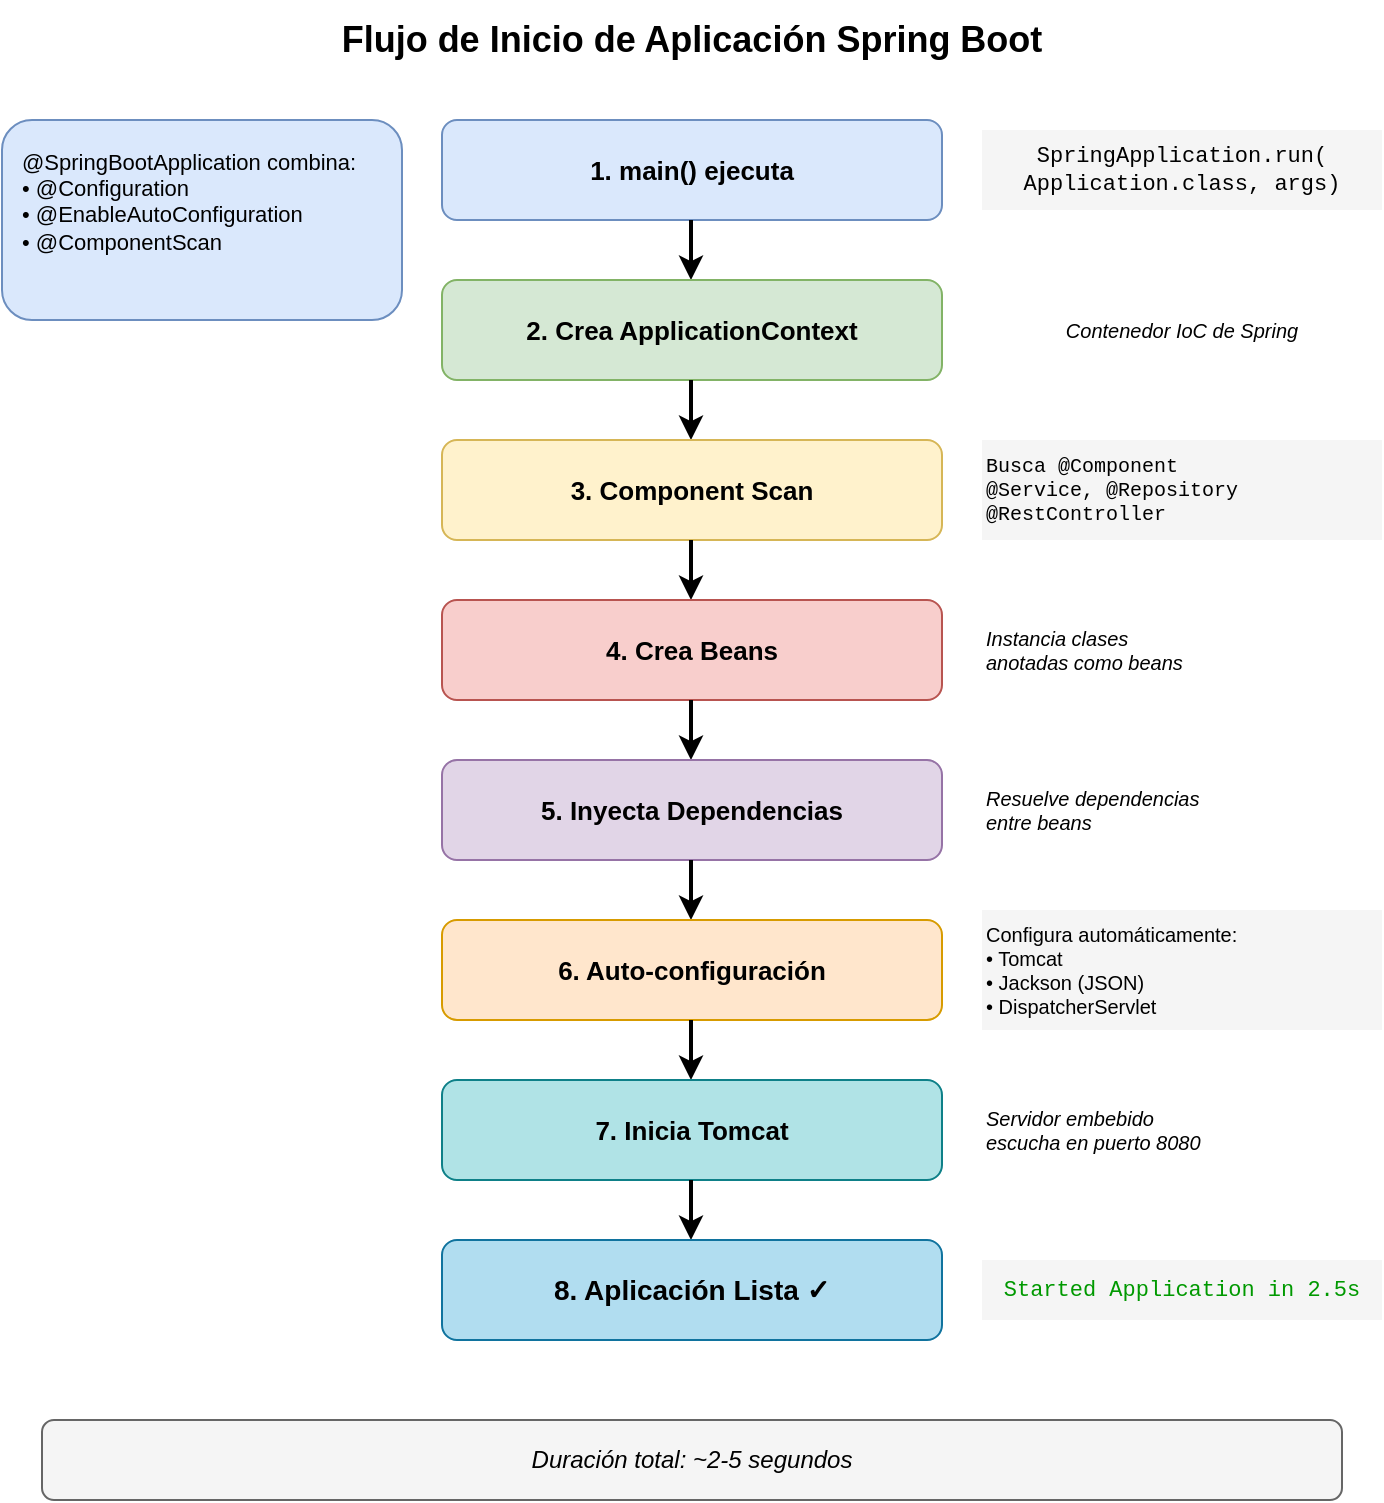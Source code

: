 <mxfile version="24.0.0">
  <diagram name="Spring Boot Startup" id="springboot-startup">
    <mxGraphModel dx="1422" dy="794" grid="1" gridSize="10" guides="1" tooltips="1" connect="1" arrows="1" fold="1" page="1" pageScale="1" pageWidth="850" pageHeight="1100" math="0" shadow="0">
      <root>
        <mxCell id="0" />
        <mxCell id="1" parent="0" />

        <!-- Título -->
        <mxCell id="titulo" value="Flujo de Inicio de Aplicación Spring Boot" style="text;html=1;strokeColor=none;fillColor=none;align=center;verticalAlign=middle;whiteSpace=wrap;fontSize=18;fontStyle=1" vertex="1" parent="1">
          <mxGeometry x="175" y="40" width="500" height="40" as="geometry" />
        </mxCell>

        <!-- Step 1 -->
        <mxCell id="step1-box" value="1. main() ejecuta" style="rounded=1;whiteSpace=wrap;html=1;fillColor=#dae8fc;strokeColor=#6c8ebf;fontSize=13;fontStyle=1" vertex="1" parent="1">
          <mxGeometry x="300" y="100" width="250" height="50" as="geometry" />
        </mxCell>
        <mxCell id="step1-code" value="SpringApplication.run(&#xa;  Application.class, args)" style="text;html=1;strokeColor=none;fillColor=#f5f5f5;align=center;verticalAlign=middle;whiteSpace=wrap;fontSize=11;fontFamily=Courier New;" vertex="1" parent="1">
          <mxGeometry x="570" y="105" width="200" height="40" as="geometry" />
        </mxCell>

        <!-- Arrow -->
        <mxCell id="arrow1" value="" style="endArrow=classic;html=1;strokeWidth=2" edge="1" parent="1">
          <mxGeometry width="50" height="50" relative="1" as="geometry">
            <mxPoint x="424.5" y="150" as="sourcePoint" />
            <mxPoint x="424.5" y="180" as="targetPoint" />
          </mxGeometry>
        </mxCell>

        <!-- Step 2 -->
        <mxCell id="step2-box" value="2. Crea ApplicationContext" style="rounded=1;whiteSpace=wrap;html=1;fillColor=#d5e8d4;strokeColor=#82b366;fontSize=13;fontStyle=1" vertex="1" parent="1">
          <mxGeometry x="300" y="180" width="250" height="50" as="geometry" />
        </mxCell>
        <mxCell id="step2-desc" value="Contenedor IoC de Spring" style="text;html=1;strokeColor=none;fillColor=none;align=center;verticalAlign=middle;whiteSpace=wrap;fontSize=10;fontStyle=2" vertex="1" parent="1">
          <mxGeometry x="570" y="190" width="200" height="30" as="geometry" />
        </mxCell>

        <!-- Arrow -->
        <mxCell id="arrow2" value="" style="endArrow=classic;html=1;strokeWidth=2" edge="1" parent="1">
          <mxGeometry width="50" height="50" relative="1" as="geometry">
            <mxPoint x="424.5" y="230" as="sourcePoint" />
            <mxPoint x="424.5" y="260" as="targetPoint" />
          </mxGeometry>
        </mxCell>

        <!-- Step 3 -->
        <mxCell id="step3-box" value="3. Component Scan" style="rounded=1;whiteSpace=wrap;html=1;fillColor=#fff2cc;strokeColor=#d6b656;fontSize=13;fontStyle=1" vertex="1" parent="1">
          <mxGeometry x="300" y="260" width="250" height="50" as="geometry" />
        </mxCell>
        <mxCell id="step3-desc" value="Busca @Component&#xa;@Service, @Repository&#xa;@RestController" style="text;html=1;strokeColor=none;fillColor=#f5f5f5;align=left;verticalAlign=middle;whiteSpace=wrap;fontSize=10;fontFamily=Courier New;" vertex="1" parent="1">
          <mxGeometry x="570" y="260" width="200" height="50" as="geometry" />
        </mxCell>

        <!-- Arrow -->
        <mxCell id="arrow3" value="" style="endArrow=classic;html=1;strokeWidth=2" edge="1" parent="1">
          <mxGeometry width="50" height="50" relative="1" as="geometry">
            <mxPoint x="424.5" y="310" as="sourcePoint" />
            <mxPoint x="424.5" y="340" as="targetPoint" />
          </mxGeometry>
        </mxCell>

        <!-- Step 4 -->
        <mxCell id="step4-box" value="4. Crea Beans" style="rounded=1;whiteSpace=wrap;html=1;fillColor=#f8cecc;strokeColor=#b85450;fontSize=13;fontStyle=1" vertex="1" parent="1">
          <mxGeometry x="300" y="340" width="250" height="50" as="geometry" />
        </mxCell>
        <mxCell id="step4-desc" value="Instancia clases&#xa;anotadas como beans" style="text;html=1;strokeColor=none;fillColor=none;align=left;verticalAlign=middle;whiteSpace=wrap;fontSize=10;fontStyle=2" vertex="1" parent="1">
          <mxGeometry x="570" y="345" width="200" height="40" as="geometry" />
        </mxCell>

        <!-- Arrow -->
        <mxCell id="arrow4" value="" style="endArrow=classic;html=1;strokeWidth=2" edge="1" parent="1">
          <mxGeometry width="50" height="50" relative="1" as="geometry">
            <mxPoint x="424.5" y="390" as="sourcePoint" />
            <mxPoint x="424.5" y="420" as="targetPoint" />
          </mxGeometry>
        </mxCell>

        <!-- Step 5 -->
        <mxCell id="step5-box" value="5. Inyecta Dependencias" style="rounded=1;whiteSpace=wrap;html=1;fillColor=#e1d5e7;strokeColor=#9673a6;fontSize=13;fontStyle=1" vertex="1" parent="1">
          <mxGeometry x="300" y="420" width="250" height="50" as="geometry" />
        </mxCell>
        <mxCell id="step5-desc" value="Resuelve dependencias&#xa;entre beans" style="text;html=1;strokeColor=none;fillColor=none;align=left;verticalAlign=middle;whiteSpace=wrap;fontSize=10;fontStyle=2" vertex="1" parent="1">
          <mxGeometry x="570" y="425" width="200" height="40" as="geometry" />
        </mxCell>

        <!-- Arrow -->
        <mxCell id="arrow5" value="" style="endArrow=classic;html=1;strokeWidth=2" edge="1" parent="1">
          <mxGeometry width="50" height="50" relative="1" as="geometry">
            <mxPoint x="424.5" y="470" as="sourcePoint" />
            <mxPoint x="424.5" y="500" as="targetPoint" />
          </mxGeometry>
        </mxCell>

        <!-- Step 6 -->
        <mxCell id="step6-box" value="6. Auto-configuración" style="rounded=1;whiteSpace=wrap;html=1;fillColor=#ffe6cc;strokeColor=#d79b00;fontSize=13;fontStyle=1" vertex="1" parent="1">
          <mxGeometry x="300" y="500" width="250" height="50" as="geometry" />
        </mxCell>
        <mxCell id="step6-desc" value="Configura automáticamente:&#xa;• Tomcat&#xa;• Jackson (JSON)&#xa;• DispatcherServlet" style="text;html=1;strokeColor=none;fillColor=#f5f5f5;align=left;verticalAlign=middle;whiteSpace=wrap;fontSize=10" vertex="1" parent="1">
          <mxGeometry x="570" y="495" width="200" height="60" as="geometry" />
        </mxCell>

        <!-- Arrow -->
        <mxCell id="arrow6" value="" style="endArrow=classic;html=1;strokeWidth=2" edge="1" parent="1">
          <mxGeometry width="50" height="50" relative="1" as="geometry">
            <mxPoint x="424.5" y="550" as="sourcePoint" />
            <mxPoint x="424.5" y="580" as="targetPoint" />
          </mxGeometry>
        </mxCell>

        <!-- Step 7 -->
        <mxCell id="step7-box" value="7. Inicia Tomcat" style="rounded=1;whiteSpace=wrap;html=1;fillColor=#b0e3e6;strokeColor=#0e8088;fontSize=13;fontStyle=1" vertex="1" parent="1">
          <mxGeometry x="300" y="580" width="250" height="50" as="geometry" />
        </mxCell>
        <mxCell id="step7-desc" value="Servidor embebido&#xa;escucha en puerto 8080" style="text;html=1;strokeColor=none;fillColor=none;align=left;verticalAlign=middle;whiteSpace=wrap;fontSize=10;fontStyle=2" vertex="1" parent="1">
          <mxGeometry x="570" y="585" width="200" height="40" as="geometry" />
        </mxCell>

        <!-- Arrow -->
        <mxCell id="arrow7" value="" style="endArrow=classic;html=1;strokeWidth=2" edge="1" parent="1">
          <mxGeometry width="50" height="50" relative="1" as="geometry">
            <mxPoint x="424.5" y="630" as="sourcePoint" />
            <mxPoint x="424.5" y="660" as="targetPoint" />
          </mxGeometry>
        </mxCell>

        <!-- Step 8 -->
        <mxCell id="step8-box" value="8. Aplicación Lista ✓" style="rounded=1;whiteSpace=wrap;html=1;fillColor=#b1ddf0;strokeColor=#10739e;fontSize=14;fontStyle=1" vertex="1" parent="1">
          <mxGeometry x="300" y="660" width="250" height="50" as="geometry" />
        </mxCell>
        <mxCell id="step8-log" value="Started Application in 2.5s" style="text;html=1;strokeColor=none;fillColor=#f5f5f5;align=center;verticalAlign=middle;whiteSpace=wrap;fontSize=11;fontFamily=Courier New;fontColor=#009900" vertex="1" parent="1">
          <mxGeometry x="570" y="670" width="200" height="30" as="geometry" />
        </mxCell>

        <!-- Timeline box -->
        <mxCell id="timeline-box" value="Duración total: ~2-5 segundos" style="rounded=1;whiteSpace=wrap;html=1;fillColor=#f5f5f5;strokeColor=#666666;fontSize=12;fontStyle=2;align=center" vertex="1" parent="1">
          <mxGeometry x="100" y="750" width="650" height="40" as="geometry" />
        </mxCell>

        <!-- Note -->
        <mxCell id="note-box" value="@SpringBootApplication combina:&#xa;• @Configuration&#xa;• @EnableAutoConfiguration&#xa;• @ComponentScan" style="rounded=1;whiteSpace=wrap;html=1;fillColor=#dae8fc;strokeColor=#6c8ebf;fontSize=11;align=left;verticalAlign=top;spacing=10;" vertex="1" parent="1">
          <mxGeometry x="80" y="100" width="200" height="100" as="geometry" />
        </mxCell>

      </root>
    </mxGraphModel>
  </diagram>
</mxfile>
